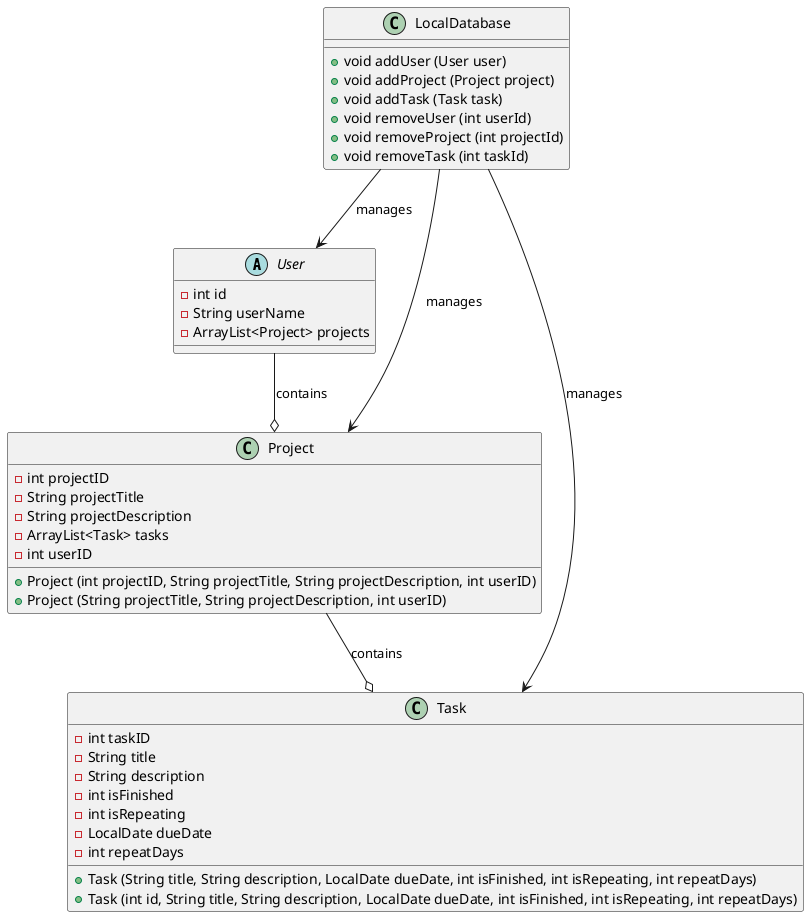 @startuml
'https://plantuml.com/class-diagram

abstract class User {
    - int id
    - String userName
    - ArrayList<Project> projects
    }

User --o Project : contains

class Project {
    - int projectID
    - String projectTitle
    - String projectDescription
    - ArrayList<Task> tasks
    - int userID
    + Project (int projectID, String projectTitle, String projectDescription, int userID)
    + Project (String projectTitle, String projectDescription, int userID)
    }

Project --o Task : contains

class Task {
    - int taskID
    - String title
    - String description
    - int isFinished
    - int isRepeating
    - LocalDate dueDate
    - int repeatDays
    + Task (String title, String description, LocalDate dueDate, int isFinished, int isRepeating, int repeatDays)
    + Task (int id, String title, String description, LocalDate dueDate, int isFinished, int isRepeating, int repeatDays)
    }


' Due too the high amount of variables, we have chosen not to include them.
class LocalDatabase {
    + void addUser (User user)
    + void addProject (Project project)
    + void addTask (Task task)
    + void removeUser (int userId)
    + void removeProject (int projectId)
    + void removeTask (int taskId)
    }

LocalDatabase --> User : manages
LocalDatabase --> Project : manages
LocalDatabase --> Task : manages
@enduml